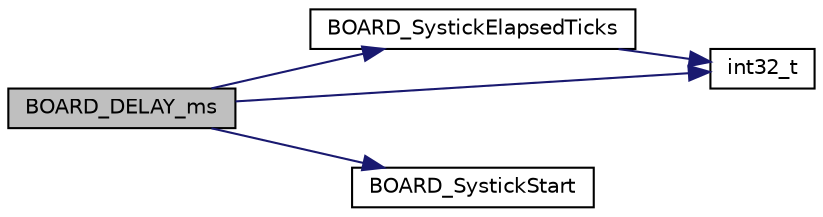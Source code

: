 digraph "BOARD_DELAY_ms"
{
  edge [fontname="Helvetica",fontsize="10",labelfontname="Helvetica",labelfontsize="10"];
  node [fontname="Helvetica",fontsize="10",shape=record];
  rankdir="LR";
  Node0 [label="BOARD_DELAY_ms",height=0.2,width=0.4,color="black", fillcolor="grey75", style="filled", fontcolor="black"];
  Node0 -> Node1 [color="midnightblue",fontsize="10",style="solid",fontname="Helvetica"];
  Node1 [label="BOARD_SystickElapsedTicks",height=0.2,width=0.4,color="black", fillcolor="white", style="filled",URL="$systick__utils_8c.html#a5526698540030255f601fc77e6e80bda",tooltip="Function to compute the Elapsed systicks. "];
  Node1 -> Node2 [color="midnightblue",fontsize="10",style="solid",fontname="Helvetica"];
  Node2 [label="int32_t",height=0.2,width=0.4,color="black", fillcolor="white", style="filled",URL="$data__format__service_8h.html#a5d7069350a7d7e65686c77a8038f462f",tooltip="The interface function to append the data on the formated stream. "];
  Node0 -> Node3 [color="midnightblue",fontsize="10",style="solid",fontname="Helvetica"];
  Node3 [label="BOARD_SystickStart",height=0.2,width=0.4,color="black", fillcolor="white", style="filled",URL="$systick__utils_8c.html#ac4471deeef0c2a93b7d4263259b0ed63",tooltip="Function to Record the Start systick. "];
  Node0 -> Node2 [color="midnightblue",fontsize="10",style="solid",fontname="Helvetica"];
}
